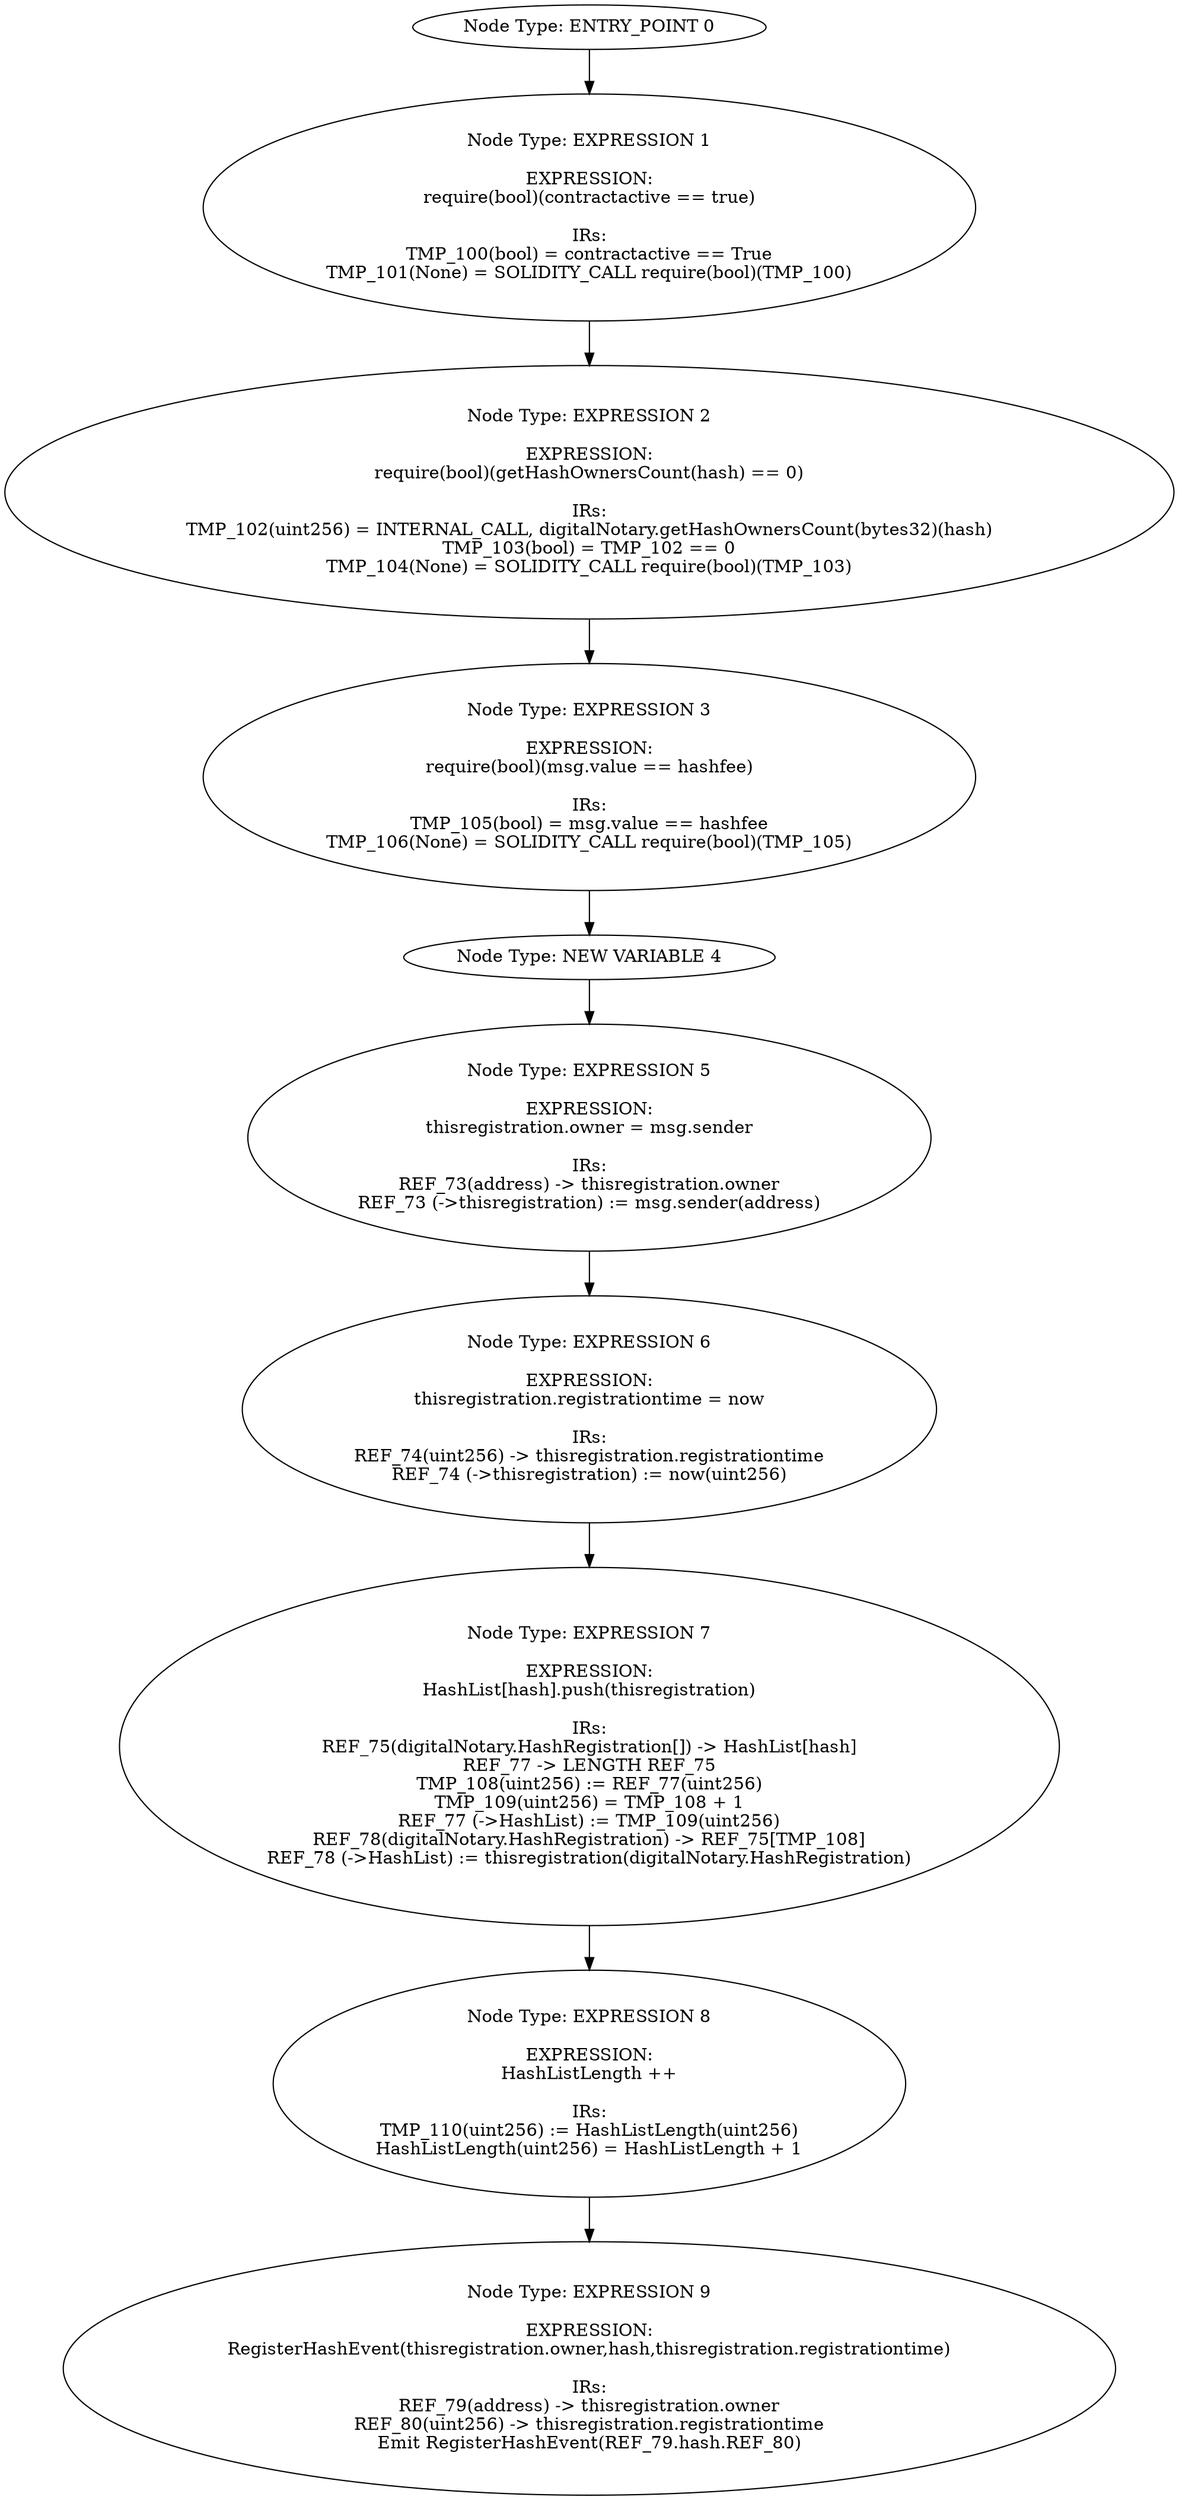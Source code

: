 digraph{
0[label="Node Type: ENTRY_POINT 0
"];
0->1;
1[label="Node Type: EXPRESSION 1

EXPRESSION:
require(bool)(contractactive == true)

IRs:
TMP_100(bool) = contractactive == True
TMP_101(None) = SOLIDITY_CALL require(bool)(TMP_100)"];
1->2;
2[label="Node Type: EXPRESSION 2

EXPRESSION:
require(bool)(getHashOwnersCount(hash) == 0)

IRs:
TMP_102(uint256) = INTERNAL_CALL, digitalNotary.getHashOwnersCount(bytes32)(hash)
TMP_103(bool) = TMP_102 == 0
TMP_104(None) = SOLIDITY_CALL require(bool)(TMP_103)"];
2->3;
3[label="Node Type: EXPRESSION 3

EXPRESSION:
require(bool)(msg.value == hashfee)

IRs:
TMP_105(bool) = msg.value == hashfee
TMP_106(None) = SOLIDITY_CALL require(bool)(TMP_105)"];
3->4;
4[label="Node Type: NEW VARIABLE 4
"];
4->5;
5[label="Node Type: EXPRESSION 5

EXPRESSION:
thisregistration.owner = msg.sender

IRs:
REF_73(address) -> thisregistration.owner
REF_73 (->thisregistration) := msg.sender(address)"];
5->6;
6[label="Node Type: EXPRESSION 6

EXPRESSION:
thisregistration.registrationtime = now

IRs:
REF_74(uint256) -> thisregistration.registrationtime
REF_74 (->thisregistration) := now(uint256)"];
6->7;
7[label="Node Type: EXPRESSION 7

EXPRESSION:
HashList[hash].push(thisregistration)

IRs:
REF_75(digitalNotary.HashRegistration[]) -> HashList[hash]
REF_77 -> LENGTH REF_75
TMP_108(uint256) := REF_77(uint256)
TMP_109(uint256) = TMP_108 + 1
REF_77 (->HashList) := TMP_109(uint256)
REF_78(digitalNotary.HashRegistration) -> REF_75[TMP_108]
REF_78 (->HashList) := thisregistration(digitalNotary.HashRegistration)"];
7->8;
8[label="Node Type: EXPRESSION 8

EXPRESSION:
HashListLength ++

IRs:
TMP_110(uint256) := HashListLength(uint256)
HashListLength(uint256) = HashListLength + 1"];
8->9;
9[label="Node Type: EXPRESSION 9

EXPRESSION:
RegisterHashEvent(thisregistration.owner,hash,thisregistration.registrationtime)

IRs:
REF_79(address) -> thisregistration.owner
REF_80(uint256) -> thisregistration.registrationtime
Emit RegisterHashEvent(REF_79.hash.REF_80)"];
}
